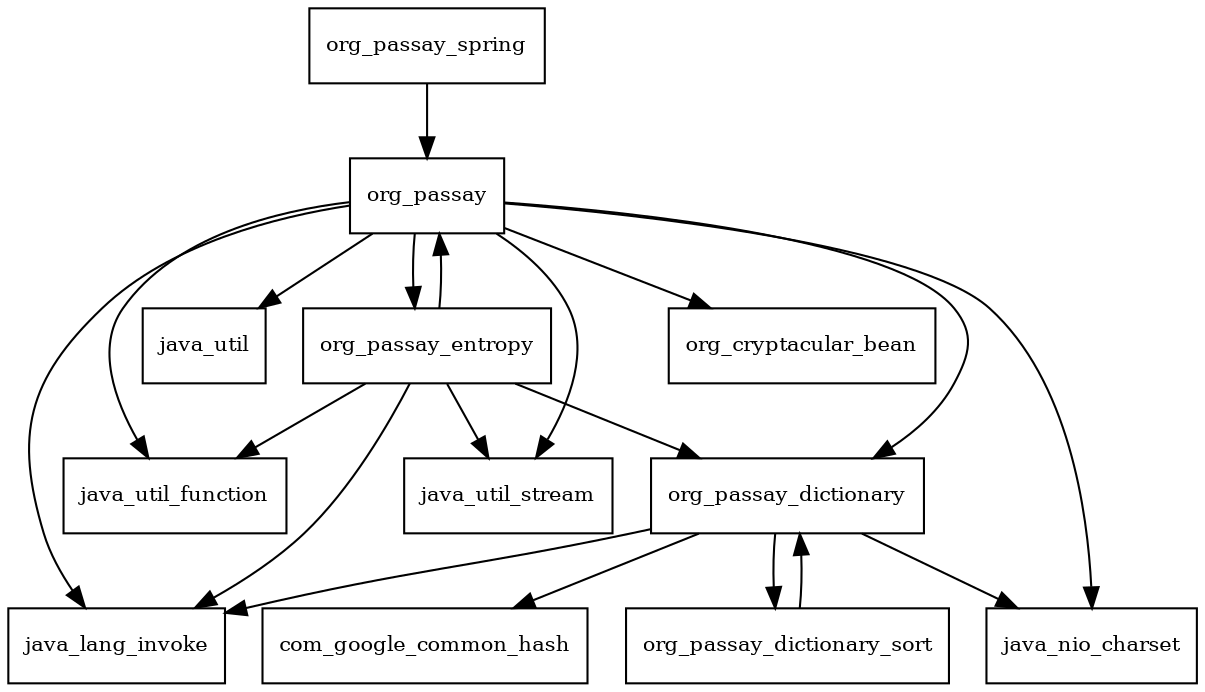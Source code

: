 digraph passay_1_4_0_package_dependencies {
  node [shape = box, fontsize=10.0];
  org_passay -> java_lang_invoke;
  org_passay -> java_nio_charset;
  org_passay -> java_util;
  org_passay -> java_util_function;
  org_passay -> java_util_stream;
  org_passay -> org_cryptacular_bean;
  org_passay -> org_passay_dictionary;
  org_passay -> org_passay_entropy;
  org_passay_dictionary -> com_google_common_hash;
  org_passay_dictionary -> java_lang_invoke;
  org_passay_dictionary -> java_nio_charset;
  org_passay_dictionary -> org_passay_dictionary_sort;
  org_passay_dictionary_sort -> org_passay_dictionary;
  org_passay_entropy -> java_lang_invoke;
  org_passay_entropy -> java_util_function;
  org_passay_entropy -> java_util_stream;
  org_passay_entropy -> org_passay;
  org_passay_entropy -> org_passay_dictionary;
  org_passay_spring -> org_passay;
}
